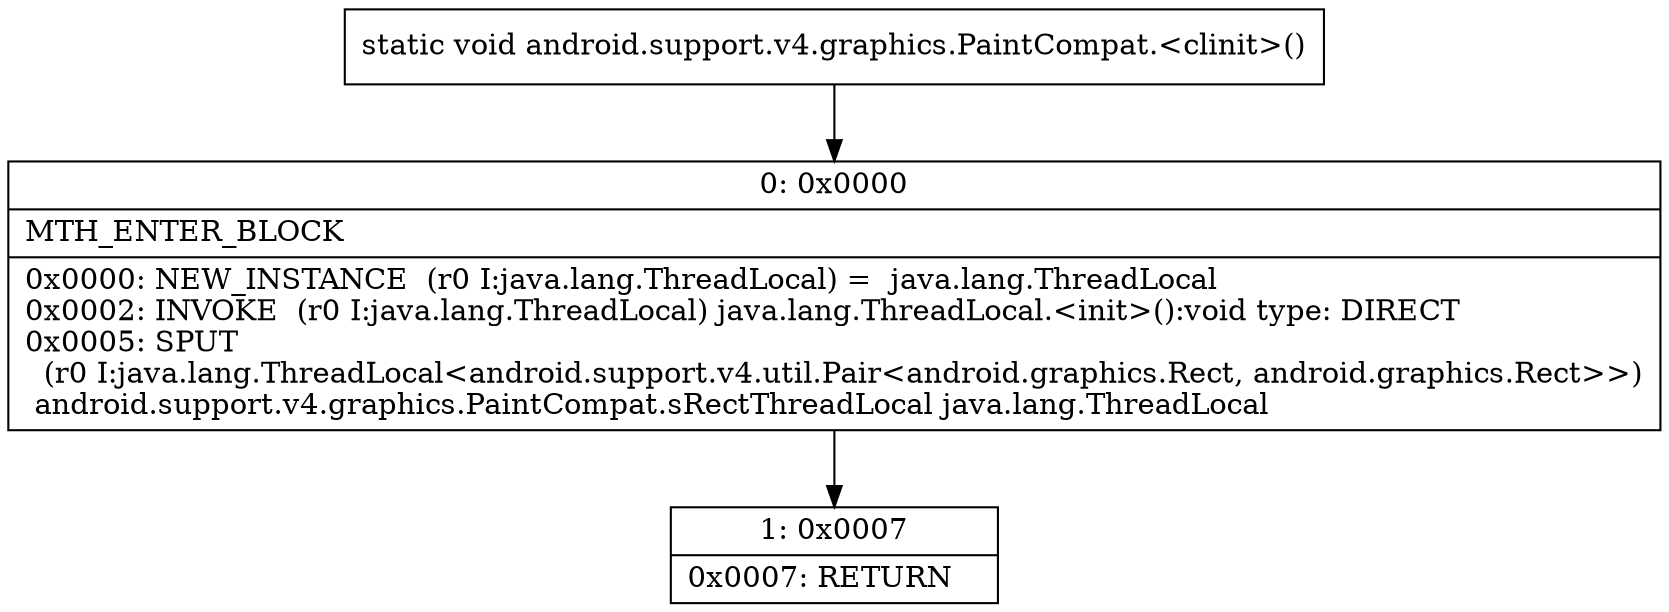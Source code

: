 digraph "CFG forandroid.support.v4.graphics.PaintCompat.\<clinit\>()V" {
Node_0 [shape=record,label="{0\:\ 0x0000|MTH_ENTER_BLOCK\l|0x0000: NEW_INSTANCE  (r0 I:java.lang.ThreadLocal) =  java.lang.ThreadLocal \l0x0002: INVOKE  (r0 I:java.lang.ThreadLocal) java.lang.ThreadLocal.\<init\>():void type: DIRECT \l0x0005: SPUT  \l  (r0 I:java.lang.ThreadLocal\<android.support.v4.util.Pair\<android.graphics.Rect, android.graphics.Rect\>\>)\l android.support.v4.graphics.PaintCompat.sRectThreadLocal java.lang.ThreadLocal \l}"];
Node_1 [shape=record,label="{1\:\ 0x0007|0x0007: RETURN   \l}"];
MethodNode[shape=record,label="{static void android.support.v4.graphics.PaintCompat.\<clinit\>() }"];
MethodNode -> Node_0;
Node_0 -> Node_1;
}

